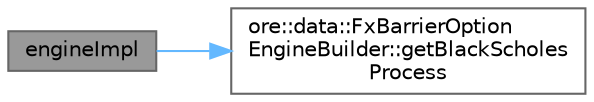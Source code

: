 digraph "engineImpl"
{
 // INTERACTIVE_SVG=YES
 // LATEX_PDF_SIZE
  bgcolor="transparent";
  edge [fontname=Helvetica,fontsize=10,labelfontname=Helvetica,labelfontsize=10];
  node [fontname=Helvetica,fontsize=10,shape=box,height=0.2,width=0.4];
  rankdir="LR";
  Node1 [label="engineImpl",height=0.2,width=0.4,color="gray40", fillcolor="grey60", style="filled", fontcolor="black",tooltip=" "];
  Node1 -> Node2 [color="steelblue1",style="solid"];
  Node2 [label="ore::data::FxBarrierOption\lEngineBuilder::getBlackScholes\lProcess",height=0.2,width=0.4,color="grey40", fillcolor="white", style="filled",URL="$classore_1_1data_1_1_fx_barrier_option_engine_builder.html#a7f2d293ed2b986240c1b517c6a55d569",tooltip=" "];
}
